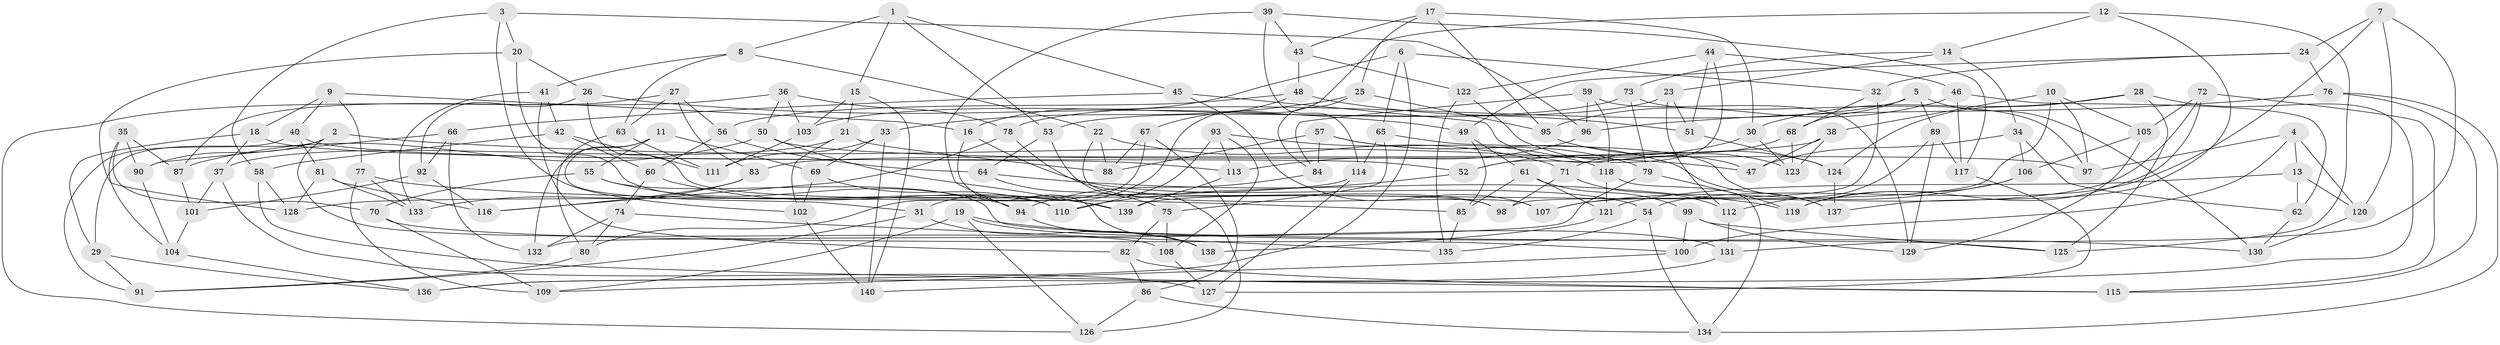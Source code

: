 // coarse degree distribution, {4: 0.07142857142857142, 6: 0.375, 5: 0.17857142857142858, 9: 0.03571428571428571, 7: 0.10714285714285714, 8: 0.19642857142857142, 3: 0.03571428571428571}
// Generated by graph-tools (version 1.1) at 2025/38/03/04/25 23:38:15]
// undirected, 140 vertices, 280 edges
graph export_dot {
  node [color=gray90,style=filled];
  1;
  2;
  3;
  4;
  5;
  6;
  7;
  8;
  9;
  10;
  11;
  12;
  13;
  14;
  15;
  16;
  17;
  18;
  19;
  20;
  21;
  22;
  23;
  24;
  25;
  26;
  27;
  28;
  29;
  30;
  31;
  32;
  33;
  34;
  35;
  36;
  37;
  38;
  39;
  40;
  41;
  42;
  43;
  44;
  45;
  46;
  47;
  48;
  49;
  50;
  51;
  52;
  53;
  54;
  55;
  56;
  57;
  58;
  59;
  60;
  61;
  62;
  63;
  64;
  65;
  66;
  67;
  68;
  69;
  70;
  71;
  72;
  73;
  74;
  75;
  76;
  77;
  78;
  79;
  80;
  81;
  82;
  83;
  84;
  85;
  86;
  87;
  88;
  89;
  90;
  91;
  92;
  93;
  94;
  95;
  96;
  97;
  98;
  99;
  100;
  101;
  102;
  103;
  104;
  105;
  106;
  107;
  108;
  109;
  110;
  111;
  112;
  113;
  114;
  115;
  116;
  117;
  118;
  119;
  120;
  121;
  122;
  123;
  124;
  125;
  126;
  127;
  128;
  129;
  130;
  131;
  132;
  133;
  134;
  135;
  136;
  137;
  138;
  139;
  140;
  1 -- 15;
  1 -- 8;
  1 -- 45;
  1 -- 53;
  2 -- 90;
  2 -- 47;
  2 -- 29;
  2 -- 108;
  3 -- 20;
  3 -- 102;
  3 -- 58;
  3 -- 96;
  4 -- 120;
  4 -- 97;
  4 -- 13;
  4 -- 100;
  5 -- 89;
  5 -- 78;
  5 -- 68;
  5 -- 130;
  6 -- 136;
  6 -- 32;
  6 -- 65;
  6 -- 16;
  7 -- 131;
  7 -- 24;
  7 -- 120;
  7 -- 54;
  8 -- 22;
  8 -- 63;
  8 -- 41;
  9 -- 16;
  9 -- 18;
  9 -- 40;
  9 -- 77;
  10 -- 139;
  10 -- 38;
  10 -- 105;
  10 -- 97;
  11 -- 55;
  11 -- 132;
  11 -- 69;
  11 -- 31;
  12 -- 31;
  12 -- 125;
  12 -- 137;
  12 -- 14;
  13 -- 62;
  13 -- 121;
  13 -- 120;
  14 -- 23;
  14 -- 34;
  14 -- 73;
  15 -- 21;
  15 -- 103;
  15 -- 140;
  16 -- 138;
  16 -- 54;
  17 -- 95;
  17 -- 30;
  17 -- 43;
  17 -- 25;
  18 -- 113;
  18 -- 37;
  18 -- 29;
  19 -- 126;
  19 -- 131;
  19 -- 130;
  19 -- 109;
  20 -- 26;
  20 -- 128;
  20 -- 110;
  21 -- 37;
  21 -- 88;
  21 -- 102;
  22 -- 71;
  22 -- 88;
  22 -- 107;
  23 -- 51;
  23 -- 112;
  23 -- 53;
  24 -- 49;
  24 -- 32;
  24 -- 76;
  25 -- 33;
  25 -- 84;
  25 -- 95;
  26 -- 92;
  26 -- 98;
  26 -- 49;
  27 -- 83;
  27 -- 56;
  27 -- 63;
  27 -- 87;
  28 -- 125;
  28 -- 30;
  28 -- 136;
  28 -- 124;
  29 -- 136;
  29 -- 91;
  30 -- 52;
  30 -- 123;
  31 -- 138;
  31 -- 91;
  32 -- 68;
  32 -- 98;
  33 -- 111;
  33 -- 69;
  33 -- 140;
  34 -- 106;
  34 -- 47;
  34 -- 62;
  35 -- 90;
  35 -- 104;
  35 -- 70;
  35 -- 87;
  36 -- 78;
  36 -- 103;
  36 -- 126;
  36 -- 50;
  37 -- 127;
  37 -- 101;
  38 -- 47;
  38 -- 83;
  38 -- 123;
  39 -- 94;
  39 -- 43;
  39 -- 117;
  39 -- 114;
  40 -- 91;
  40 -- 52;
  40 -- 81;
  41 -- 133;
  41 -- 82;
  41 -- 42;
  42 -- 60;
  42 -- 58;
  42 -- 111;
  43 -- 48;
  43 -- 122;
  44 -- 51;
  44 -- 46;
  44 -- 122;
  44 -- 52;
  45 -- 66;
  45 -- 107;
  45 -- 47;
  46 -- 62;
  46 -- 117;
  46 -- 95;
  48 -- 67;
  48 -- 51;
  48 -- 56;
  49 -- 85;
  49 -- 61;
  50 -- 139;
  50 -- 87;
  50 -- 97;
  51 -- 124;
  52 -- 110;
  53 -- 64;
  53 -- 126;
  54 -- 135;
  54 -- 134;
  55 -- 70;
  55 -- 125;
  55 -- 94;
  56 -- 64;
  56 -- 60;
  57 -- 79;
  57 -- 88;
  57 -- 84;
  57 -- 137;
  58 -- 128;
  58 -- 115;
  59 -- 96;
  59 -- 118;
  59 -- 129;
  59 -- 84;
  60 -- 74;
  60 -- 139;
  61 -- 85;
  61 -- 99;
  61 -- 121;
  62 -- 130;
  63 -- 80;
  63 -- 111;
  64 -- 75;
  64 -- 119;
  65 -- 137;
  65 -- 114;
  65 -- 75;
  66 -- 132;
  66 -- 90;
  66 -- 92;
  67 -- 86;
  67 -- 80;
  67 -- 88;
  68 -- 71;
  68 -- 123;
  69 -- 102;
  69 -- 110;
  70 -- 109;
  70 -- 100;
  71 -- 112;
  71 -- 98;
  72 -- 119;
  72 -- 115;
  72 -- 105;
  72 -- 107;
  73 -- 97;
  73 -- 103;
  73 -- 79;
  74 -- 135;
  74 -- 132;
  74 -- 80;
  75 -- 108;
  75 -- 82;
  76 -- 115;
  76 -- 96;
  76 -- 134;
  77 -- 133;
  77 -- 85;
  77 -- 109;
  78 -- 98;
  78 -- 116;
  79 -- 132;
  79 -- 119;
  80 -- 91;
  81 -- 116;
  81 -- 128;
  81 -- 133;
  82 -- 86;
  82 -- 115;
  83 -- 116;
  83 -- 133;
  84 -- 94;
  85 -- 135;
  86 -- 134;
  86 -- 126;
  87 -- 101;
  89 -- 129;
  89 -- 112;
  89 -- 117;
  90 -- 104;
  92 -- 101;
  92 -- 116;
  93 -- 118;
  93 -- 108;
  93 -- 110;
  93 -- 113;
  94 -- 138;
  95 -- 124;
  96 -- 113;
  99 -- 125;
  99 -- 100;
  99 -- 129;
  100 -- 109;
  101 -- 104;
  102 -- 140;
  103 -- 111;
  104 -- 136;
  105 -- 129;
  105 -- 106;
  106 -- 119;
  106 -- 107;
  108 -- 127;
  112 -- 131;
  113 -- 139;
  114 -- 128;
  114 -- 127;
  117 -- 127;
  118 -- 121;
  118 -- 134;
  120 -- 130;
  121 -- 138;
  122 -- 135;
  122 -- 123;
  124 -- 137;
  131 -- 140;
}
